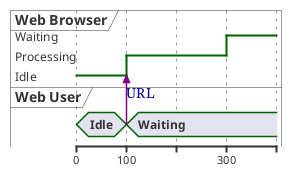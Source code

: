 {
  "sha1": "l5jm77vvaumtzvy1k5xd5sfeg1f6mpc",
  "insertion": {
    "when": "2024-06-03T18:59:33.744Z",
    "user": "plantuml@gmail.com"
  }
}
@startuml
robust "Web Browser" as WB
concise "Web User" as WU

@0
WU is Idle
WB is Idle

@100
WU -[#purple,dashed]> WB : URL
WU is Waiting
WB is Processing

@300
WB is Waiting
@enduml
